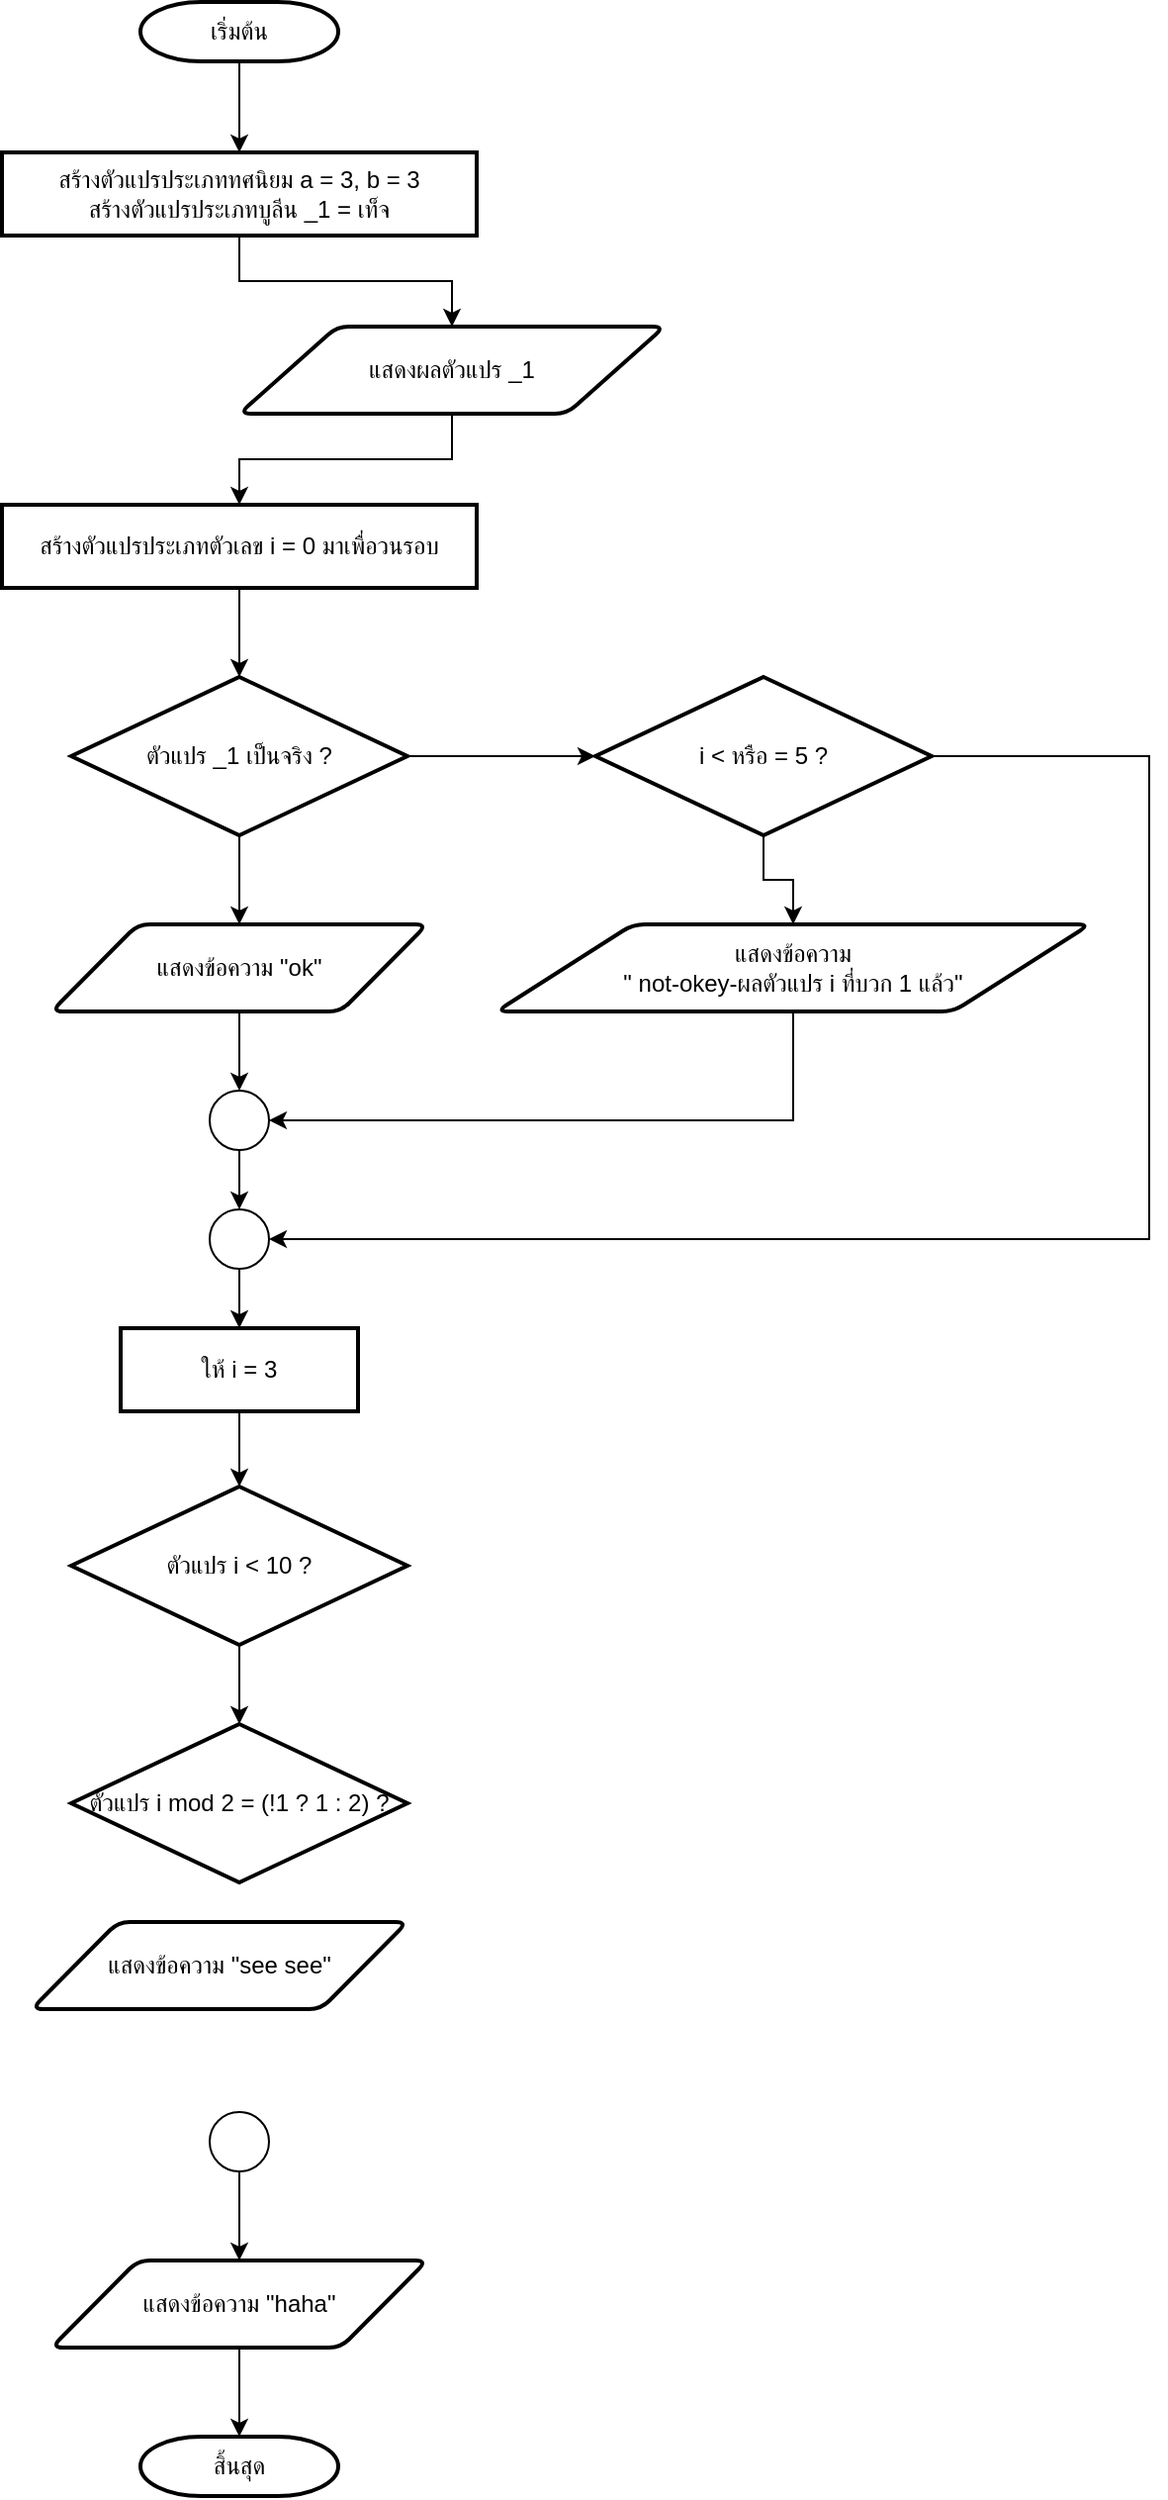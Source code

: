 <mxfile version="25.0.3">
  <diagram name="Page-1" id="eiIn-LXVRp4PdeH9p7JJ">
    <mxGraphModel dx="880" dy="468" grid="1" gridSize="10" guides="1" tooltips="1" connect="1" arrows="1" fold="1" page="1" pageScale="1" pageWidth="850" pageHeight="1100" math="0" shadow="0">
      <root>
        <mxCell id="0" />
        <mxCell id="1" parent="0" />
        <mxCell id="SwMyANA-emPV66KAQKip-1" value="" style="edgeStyle=orthogonalEdgeStyle;rounded=0;orthogonalLoop=1;jettySize=auto;html=1;" edge="1" parent="1" source="SwMyANA-emPV66KAQKip-2" target="SwMyANA-emPV66KAQKip-4">
          <mxGeometry relative="1" as="geometry" />
        </mxCell>
        <mxCell id="SwMyANA-emPV66KAQKip-2" value="เริ่มต้น" style="strokeWidth=2;html=1;shape=mxgraph.flowchart.terminator;whiteSpace=wrap;" vertex="1" parent="1">
          <mxGeometry x="340" y="40" width="100" height="30" as="geometry" />
        </mxCell>
        <mxCell id="SwMyANA-emPV66KAQKip-3" value="" style="edgeStyle=orthogonalEdgeStyle;rounded=0;orthogonalLoop=1;jettySize=auto;html=1;" edge="1" parent="1" source="SwMyANA-emPV66KAQKip-4" target="SwMyANA-emPV66KAQKip-6">
          <mxGeometry relative="1" as="geometry" />
        </mxCell>
        <mxCell id="SwMyANA-emPV66KAQKip-4" value="สร้างตัวแปรประเภททศนิยม a = 3, b = 3&lt;div&gt;สร้างตัวแปรประเภทบูลีน _1 = เท็จ&lt;/div&gt;" style="rounded=1;whiteSpace=wrap;html=1;absoluteArcSize=1;arcSize=0;strokeWidth=2;" vertex="1" parent="1">
          <mxGeometry x="270" y="116" width="240" height="42" as="geometry" />
        </mxCell>
        <mxCell id="SwMyANA-emPV66KAQKip-5" value="" style="edgeStyle=orthogonalEdgeStyle;rounded=0;orthogonalLoop=1;jettySize=auto;html=1;" edge="1" parent="1" source="SwMyANA-emPV66KAQKip-6" target="SwMyANA-emPV66KAQKip-8">
          <mxGeometry relative="1" as="geometry" />
        </mxCell>
        <mxCell id="SwMyANA-emPV66KAQKip-6" value="แสดงผล&lt;span style=&quot;background-color: initial;&quot;&gt;ตัวแปร _1&lt;/span&gt;" style="shape=parallelogram;html=1;strokeWidth=2;perimeter=parallelogramPerimeter;whiteSpace=wrap;rounded=1;arcSize=12;size=0.23;" vertex="1" parent="1">
          <mxGeometry x="390" y="204" width="215" height="44" as="geometry" />
        </mxCell>
        <mxCell id="SwMyANA-emPV66KAQKip-7" value="" style="edgeStyle=orthogonalEdgeStyle;rounded=0;orthogonalLoop=1;jettySize=auto;html=1;" edge="1" parent="1" source="SwMyANA-emPV66KAQKip-8" target="SwMyANA-emPV66KAQKip-11">
          <mxGeometry relative="1" as="geometry" />
        </mxCell>
        <mxCell id="SwMyANA-emPV66KAQKip-8" value="สร้างตัวแปรประเภทตัวเลข i = 0 มาเพื่อวนรอบ" style="rounded=1;whiteSpace=wrap;html=1;absoluteArcSize=1;arcSize=0;strokeWidth=2;" vertex="1" parent="1">
          <mxGeometry x="270" y="294" width="240" height="42" as="geometry" />
        </mxCell>
        <mxCell id="SwMyANA-emPV66KAQKip-37" value="" style="edgeStyle=orthogonalEdgeStyle;rounded=0;orthogonalLoop=1;jettySize=auto;html=1;" edge="1" parent="1" source="SwMyANA-emPV66KAQKip-11" target="SwMyANA-emPV66KAQKip-16">
          <mxGeometry relative="1" as="geometry" />
        </mxCell>
        <mxCell id="SwMyANA-emPV66KAQKip-40" value="" style="edgeStyle=orthogonalEdgeStyle;rounded=0;orthogonalLoop=1;jettySize=auto;html=1;" edge="1" parent="1" source="SwMyANA-emPV66KAQKip-11" target="SwMyANA-emPV66KAQKip-38">
          <mxGeometry relative="1" as="geometry" />
        </mxCell>
        <mxCell id="SwMyANA-emPV66KAQKip-11" value="ตัวแปร _1 เป็นจริง ?" style="strokeWidth=2;html=1;shape=mxgraph.flowchart.decision;whiteSpace=wrap;" vertex="1" parent="1">
          <mxGeometry x="305" y="381" width="170" height="80" as="geometry" />
        </mxCell>
        <mxCell id="SwMyANA-emPV66KAQKip-46" value="" style="edgeStyle=orthogonalEdgeStyle;rounded=0;orthogonalLoop=1;jettySize=auto;html=1;" edge="1" parent="1" source="SwMyANA-emPV66KAQKip-16" target="SwMyANA-emPV66KAQKip-42">
          <mxGeometry relative="1" as="geometry" />
        </mxCell>
        <mxCell id="SwMyANA-emPV66KAQKip-16" value="แสดงข้อความ&amp;nbsp;&lt;span style=&quot;background-color: initial;&quot;&gt;&quot;ok&quot;&lt;/span&gt;" style="shape=parallelogram;html=1;strokeWidth=2;perimeter=parallelogramPerimeter;whiteSpace=wrap;rounded=1;arcSize=12;size=0.23;" vertex="1" parent="1">
          <mxGeometry x="295" y="506" width="190" height="44" as="geometry" />
        </mxCell>
        <mxCell id="SwMyANA-emPV66KAQKip-53" value="" style="edgeStyle=orthogonalEdgeStyle;rounded=0;orthogonalLoop=1;jettySize=auto;html=1;" edge="1" parent="1" source="SwMyANA-emPV66KAQKip-19" target="SwMyANA-emPV66KAQKip-50">
          <mxGeometry relative="1" as="geometry" />
        </mxCell>
        <mxCell id="SwMyANA-emPV66KAQKip-19" value="ตัวแปร i &amp;lt; 10 ?" style="strokeWidth=2;html=1;shape=mxgraph.flowchart.decision;whiteSpace=wrap;" vertex="1" parent="1">
          <mxGeometry x="305" y="790" width="170" height="80" as="geometry" />
        </mxCell>
        <mxCell id="SwMyANA-emPV66KAQKip-22" value="" style="edgeStyle=orthogonalEdgeStyle;rounded=0;orthogonalLoop=1;jettySize=auto;html=1;" edge="1" parent="1" source="SwMyANA-emPV66KAQKip-23" target="SwMyANA-emPV66KAQKip-25">
          <mxGeometry relative="1" as="geometry" />
        </mxCell>
        <mxCell id="SwMyANA-emPV66KAQKip-23" value="" style="verticalLabelPosition=bottom;verticalAlign=top;html=1;shape=mxgraph.flowchart.on-page_reference;" vertex="1" parent="1">
          <mxGeometry x="375" y="1106" width="30" height="30" as="geometry" />
        </mxCell>
        <mxCell id="SwMyANA-emPV66KAQKip-55" value="" style="edgeStyle=orthogonalEdgeStyle;rounded=0;orthogonalLoop=1;jettySize=auto;html=1;" edge="1" parent="1" source="SwMyANA-emPV66KAQKip-25" target="SwMyANA-emPV66KAQKip-28">
          <mxGeometry relative="1" as="geometry" />
        </mxCell>
        <mxCell id="SwMyANA-emPV66KAQKip-25" value="แสดงข้อความ&amp;nbsp;&lt;span style=&quot;background-color: initial;&quot;&gt;&quot;haha&quot;&lt;/span&gt;" style="shape=parallelogram;html=1;strokeWidth=2;perimeter=parallelogramPerimeter;whiteSpace=wrap;rounded=1;arcSize=12;size=0.23;" vertex="1" parent="1">
          <mxGeometry x="295" y="1181" width="190" height="44" as="geometry" />
        </mxCell>
        <mxCell id="SwMyANA-emPV66KAQKip-28" value="สิ้นสุด" style="strokeWidth=2;html=1;shape=mxgraph.flowchart.terminator;whiteSpace=wrap;" vertex="1" parent="1">
          <mxGeometry x="340" y="1270" width="100" height="30" as="geometry" />
        </mxCell>
        <mxCell id="SwMyANA-emPV66KAQKip-41" value="" style="edgeStyle=orthogonalEdgeStyle;rounded=0;orthogonalLoop=1;jettySize=auto;html=1;" edge="1" parent="1" source="SwMyANA-emPV66KAQKip-38" target="SwMyANA-emPV66KAQKip-39">
          <mxGeometry relative="1" as="geometry" />
        </mxCell>
        <mxCell id="SwMyANA-emPV66KAQKip-49" style="edgeStyle=orthogonalEdgeStyle;rounded=0;orthogonalLoop=1;jettySize=auto;html=1;exitX=1;exitY=0.5;exitDx=0;exitDy=0;exitPerimeter=0;entryX=1;entryY=0.5;entryDx=0;entryDy=0;" edge="1" parent="1" source="SwMyANA-emPV66KAQKip-38" target="SwMyANA-emPV66KAQKip-47">
          <mxGeometry relative="1" as="geometry">
            <Array as="points">
              <mxPoint x="850" y="421" />
              <mxPoint x="850" y="665" />
            </Array>
          </mxGeometry>
        </mxCell>
        <mxCell id="SwMyANA-emPV66KAQKip-38" value="i &amp;lt; หรือ = 5 ?" style="strokeWidth=2;html=1;shape=mxgraph.flowchart.decision;whiteSpace=wrap;" vertex="1" parent="1">
          <mxGeometry x="570" y="381" width="170" height="80" as="geometry" />
        </mxCell>
        <mxCell id="SwMyANA-emPV66KAQKip-45" style="edgeStyle=orthogonalEdgeStyle;rounded=0;orthogonalLoop=1;jettySize=auto;html=1;exitX=0.5;exitY=1;exitDx=0;exitDy=0;entryX=1;entryY=0.5;entryDx=0;entryDy=0;" edge="1" parent="1" source="SwMyANA-emPV66KAQKip-39" target="SwMyANA-emPV66KAQKip-42">
          <mxGeometry relative="1" as="geometry" />
        </mxCell>
        <mxCell id="SwMyANA-emPV66KAQKip-39" value="แสดงข้อความ&lt;div&gt;&lt;span style=&quot;background-color: initial;&quot;&gt;&quot;&amp;nbsp;not-okey-ผลตัวแปร i ที่บวก 1 แล้ว&quot;&lt;/span&gt;&lt;/div&gt;" style="shape=parallelogram;html=1;strokeWidth=2;perimeter=parallelogramPerimeter;whiteSpace=wrap;rounded=1;arcSize=12;size=0.23;" vertex="1" parent="1">
          <mxGeometry x="520" y="506" width="300" height="44" as="geometry" />
        </mxCell>
        <mxCell id="SwMyANA-emPV66KAQKip-48" value="" style="edgeStyle=orthogonalEdgeStyle;rounded=0;orthogonalLoop=1;jettySize=auto;html=1;" edge="1" parent="1" source="SwMyANA-emPV66KAQKip-42" target="SwMyANA-emPV66KAQKip-47">
          <mxGeometry relative="1" as="geometry" />
        </mxCell>
        <mxCell id="SwMyANA-emPV66KAQKip-42" value="" style="ellipse;whiteSpace=wrap;html=1;aspect=fixed;" vertex="1" parent="1">
          <mxGeometry x="375" y="590" width="30" height="30" as="geometry" />
        </mxCell>
        <mxCell id="SwMyANA-emPV66KAQKip-52" value="" style="edgeStyle=orthogonalEdgeStyle;rounded=0;orthogonalLoop=1;jettySize=auto;html=1;" edge="1" parent="1" source="SwMyANA-emPV66KAQKip-43" target="SwMyANA-emPV66KAQKip-19">
          <mxGeometry relative="1" as="geometry" />
        </mxCell>
        <mxCell id="SwMyANA-emPV66KAQKip-43" value="ให้ i = 3" style="rounded=1;whiteSpace=wrap;html=1;absoluteArcSize=1;arcSize=0;strokeWidth=2;" vertex="1" parent="1">
          <mxGeometry x="330" y="710" width="120" height="42" as="geometry" />
        </mxCell>
        <mxCell id="SwMyANA-emPV66KAQKip-51" value="" style="edgeStyle=orthogonalEdgeStyle;rounded=0;orthogonalLoop=1;jettySize=auto;html=1;" edge="1" parent="1" source="SwMyANA-emPV66KAQKip-47" target="SwMyANA-emPV66KAQKip-43">
          <mxGeometry relative="1" as="geometry" />
        </mxCell>
        <mxCell id="SwMyANA-emPV66KAQKip-47" value="" style="ellipse;whiteSpace=wrap;html=1;aspect=fixed;" vertex="1" parent="1">
          <mxGeometry x="375" y="650" width="30" height="30" as="geometry" />
        </mxCell>
        <mxCell id="SwMyANA-emPV66KAQKip-50" value="ตัวแปร i mod 2 = (!1 ? 1 : 2) ?" style="strokeWidth=2;html=1;shape=mxgraph.flowchart.decision;whiteSpace=wrap;" vertex="1" parent="1">
          <mxGeometry x="305" y="910" width="170" height="80" as="geometry" />
        </mxCell>
        <mxCell id="SwMyANA-emPV66KAQKip-54" value="แสดงข้อความ&amp;nbsp;&lt;span style=&quot;background-color: initial;&quot;&gt;&quot;see see&quot;&lt;/span&gt;" style="shape=parallelogram;html=1;strokeWidth=2;perimeter=parallelogramPerimeter;whiteSpace=wrap;rounded=1;arcSize=12;size=0.23;" vertex="1" parent="1">
          <mxGeometry x="285" y="1010" width="190" height="44" as="geometry" />
        </mxCell>
      </root>
    </mxGraphModel>
  </diagram>
</mxfile>
